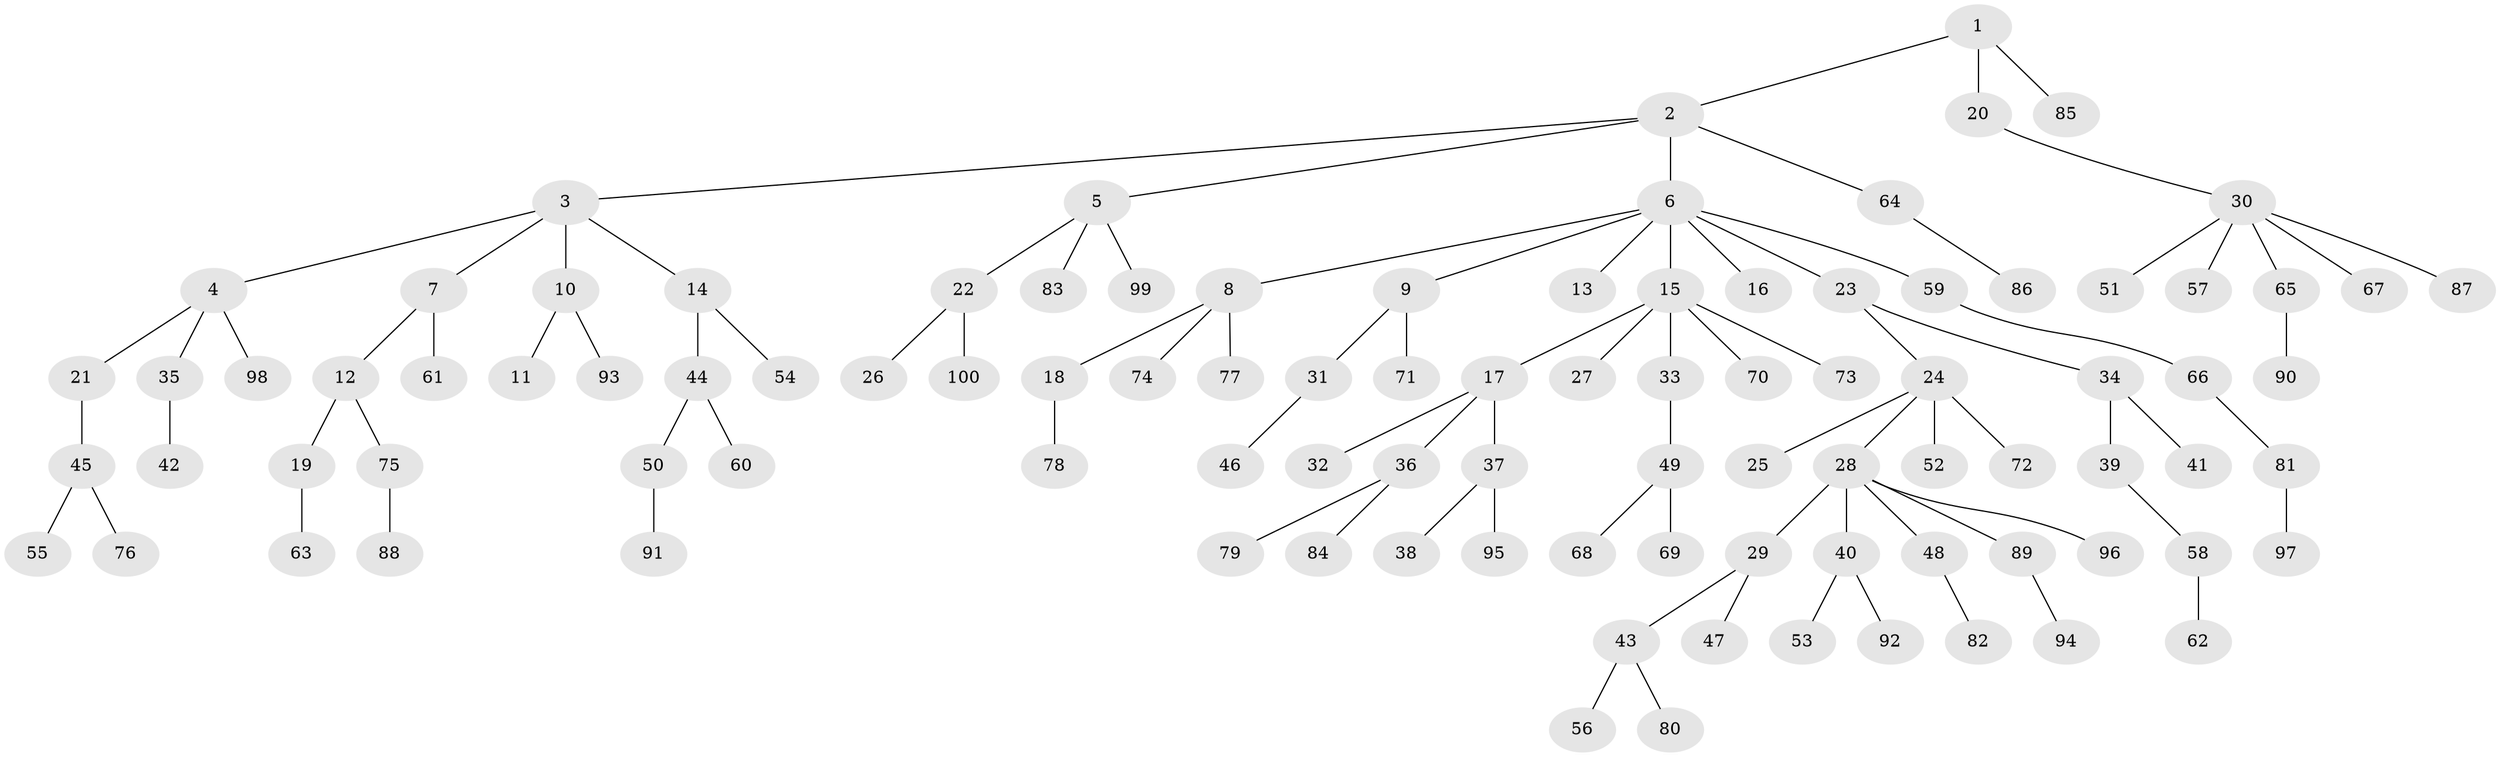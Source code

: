// coarse degree distribution, {6: 0.02857142857142857, 5: 0.02857142857142857, 4: 0.05714285714285714, 8: 0.014285714285714285, 2: 0.15714285714285714, 3: 0.14285714285714285, 1: 0.5714285714285714}
// Generated by graph-tools (version 1.1) at 2025/19/03/04/25 18:19:25]
// undirected, 100 vertices, 99 edges
graph export_dot {
graph [start="1"]
  node [color=gray90,style=filled];
  1;
  2;
  3;
  4;
  5;
  6;
  7;
  8;
  9;
  10;
  11;
  12;
  13;
  14;
  15;
  16;
  17;
  18;
  19;
  20;
  21;
  22;
  23;
  24;
  25;
  26;
  27;
  28;
  29;
  30;
  31;
  32;
  33;
  34;
  35;
  36;
  37;
  38;
  39;
  40;
  41;
  42;
  43;
  44;
  45;
  46;
  47;
  48;
  49;
  50;
  51;
  52;
  53;
  54;
  55;
  56;
  57;
  58;
  59;
  60;
  61;
  62;
  63;
  64;
  65;
  66;
  67;
  68;
  69;
  70;
  71;
  72;
  73;
  74;
  75;
  76;
  77;
  78;
  79;
  80;
  81;
  82;
  83;
  84;
  85;
  86;
  87;
  88;
  89;
  90;
  91;
  92;
  93;
  94;
  95;
  96;
  97;
  98;
  99;
  100;
  1 -- 2;
  1 -- 20;
  1 -- 85;
  2 -- 3;
  2 -- 5;
  2 -- 6;
  2 -- 64;
  3 -- 4;
  3 -- 7;
  3 -- 10;
  3 -- 14;
  4 -- 21;
  4 -- 35;
  4 -- 98;
  5 -- 22;
  5 -- 83;
  5 -- 99;
  6 -- 8;
  6 -- 9;
  6 -- 13;
  6 -- 15;
  6 -- 16;
  6 -- 23;
  6 -- 59;
  7 -- 12;
  7 -- 61;
  8 -- 18;
  8 -- 74;
  8 -- 77;
  9 -- 31;
  9 -- 71;
  10 -- 11;
  10 -- 93;
  12 -- 19;
  12 -- 75;
  14 -- 44;
  14 -- 54;
  15 -- 17;
  15 -- 27;
  15 -- 33;
  15 -- 70;
  15 -- 73;
  17 -- 32;
  17 -- 36;
  17 -- 37;
  18 -- 78;
  19 -- 63;
  20 -- 30;
  21 -- 45;
  22 -- 26;
  22 -- 100;
  23 -- 24;
  23 -- 34;
  24 -- 25;
  24 -- 28;
  24 -- 52;
  24 -- 72;
  28 -- 29;
  28 -- 40;
  28 -- 48;
  28 -- 89;
  28 -- 96;
  29 -- 43;
  29 -- 47;
  30 -- 51;
  30 -- 57;
  30 -- 65;
  30 -- 67;
  30 -- 87;
  31 -- 46;
  33 -- 49;
  34 -- 39;
  34 -- 41;
  35 -- 42;
  36 -- 79;
  36 -- 84;
  37 -- 38;
  37 -- 95;
  39 -- 58;
  40 -- 53;
  40 -- 92;
  43 -- 56;
  43 -- 80;
  44 -- 50;
  44 -- 60;
  45 -- 55;
  45 -- 76;
  48 -- 82;
  49 -- 68;
  49 -- 69;
  50 -- 91;
  58 -- 62;
  59 -- 66;
  64 -- 86;
  65 -- 90;
  66 -- 81;
  75 -- 88;
  81 -- 97;
  89 -- 94;
}
